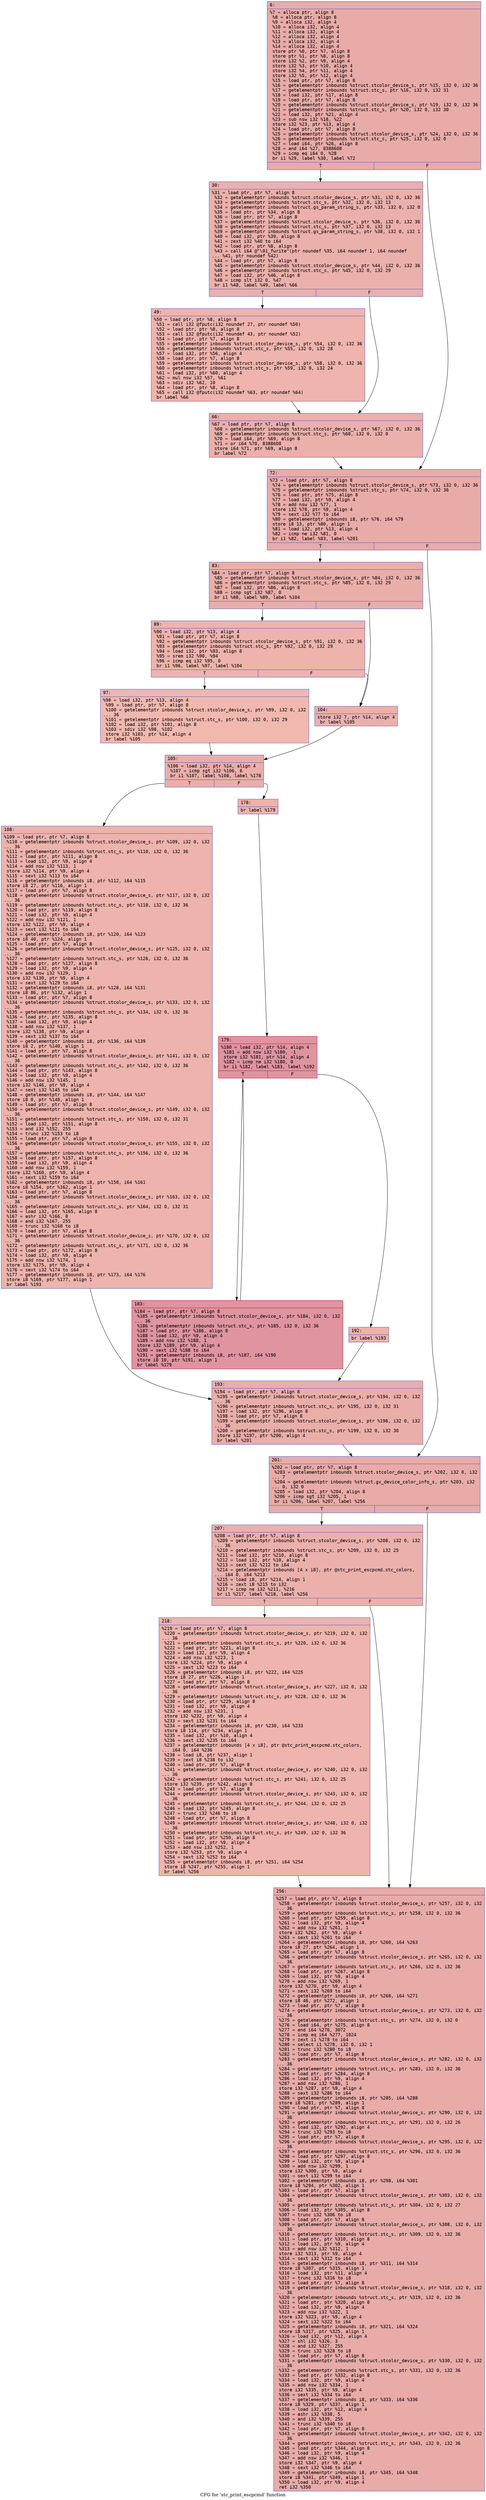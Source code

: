 digraph "CFG for 'stc_print_escpcmd' function" {
	label="CFG for 'stc_print_escpcmd' function";

	Node0x6000016a68f0 [shape=record,color="#3d50c3ff", style=filled, fillcolor="#cc403a70" fontname="Courier",label="{6:\l|  %7 = alloca ptr, align 8\l  %8 = alloca ptr, align 8\l  %9 = alloca i32, align 4\l  %10 = alloca i32, align 4\l  %11 = alloca i32, align 4\l  %12 = alloca i32, align 4\l  %13 = alloca i32, align 4\l  %14 = alloca i32, align 4\l  store ptr %0, ptr %7, align 8\l  store ptr %1, ptr %8, align 8\l  store i32 %2, ptr %9, align 4\l  store i32 %3, ptr %10, align 4\l  store i32 %4, ptr %11, align 4\l  store i32 %5, ptr %12, align 4\l  %15 = load ptr, ptr %7, align 8\l  %16 = getelementptr inbounds %struct.stcolor_device_s, ptr %15, i32 0, i32 36\l  %17 = getelementptr inbounds %struct.stc_s, ptr %16, i32 0, i32 31\l  %18 = load i32, ptr %17, align 8\l  %19 = load ptr, ptr %7, align 8\l  %20 = getelementptr inbounds %struct.stcolor_device_s, ptr %19, i32 0, i32 36\l  %21 = getelementptr inbounds %struct.stc_s, ptr %20, i32 0, i32 30\l  %22 = load i32, ptr %21, align 4\l  %23 = sub nsw i32 %18, %22\l  store i32 %23, ptr %13, align 4\l  %24 = load ptr, ptr %7, align 8\l  %25 = getelementptr inbounds %struct.stcolor_device_s, ptr %24, i32 0, i32 36\l  %26 = getelementptr inbounds %struct.stc_s, ptr %25, i32 0, i32 0\l  %27 = load i64, ptr %26, align 8\l  %28 = and i64 %27, 8388608\l  %29 = icmp eq i64 0, %28\l  br i1 %29, label %30, label %72\l|{<s0>T|<s1>F}}"];
	Node0x6000016a68f0:s0 -> Node0x6000016a6940[tooltip="6 -> 30\nProbability 50.00%" ];
	Node0x6000016a68f0:s1 -> Node0x6000016a6a30[tooltip="6 -> 72\nProbability 50.00%" ];
	Node0x6000016a6940 [shape=record,color="#3d50c3ff", style=filled, fillcolor="#d24b4070" fontname="Courier",label="{30:\l|  %31 = load ptr, ptr %7, align 8\l  %32 = getelementptr inbounds %struct.stcolor_device_s, ptr %31, i32 0, i32 36\l  %33 = getelementptr inbounds %struct.stc_s, ptr %32, i32 0, i32 13\l  %34 = getelementptr inbounds %struct.gs_param_string_s, ptr %33, i32 0, i32 0\l  %35 = load ptr, ptr %34, align 8\l  %36 = load ptr, ptr %7, align 8\l  %37 = getelementptr inbounds %struct.stcolor_device_s, ptr %36, i32 0, i32 36\l  %38 = getelementptr inbounds %struct.stc_s, ptr %37, i32 0, i32 13\l  %39 = getelementptr inbounds %struct.gs_param_string_s, ptr %38, i32 0, i32 1\l  %40 = load i32, ptr %39, align 8\l  %41 = zext i32 %40 to i64\l  %42 = load ptr, ptr %8, align 8\l  %43 = call i64 @\"\\01_fwrite\"(ptr noundef %35, i64 noundef 1, i64 noundef\l... %41, ptr noundef %42)\l  %44 = load ptr, ptr %7, align 8\l  %45 = getelementptr inbounds %struct.stcolor_device_s, ptr %44, i32 0, i32 36\l  %46 = getelementptr inbounds %struct.stc_s, ptr %45, i32 0, i32 29\l  %47 = load i32, ptr %46, align 8\l  %48 = icmp slt i32 0, %47\l  br i1 %48, label %49, label %66\l|{<s0>T|<s1>F}}"];
	Node0x6000016a6940:s0 -> Node0x6000016a6990[tooltip="30 -> 49\nProbability 50.00%" ];
	Node0x6000016a6940:s1 -> Node0x6000016a69e0[tooltip="30 -> 66\nProbability 50.00%" ];
	Node0x6000016a6990 [shape=record,color="#3d50c3ff", style=filled, fillcolor="#d8564670" fontname="Courier",label="{49:\l|  %50 = load ptr, ptr %8, align 8\l  %51 = call i32 @fputc(i32 noundef 27, ptr noundef %50)\l  %52 = load ptr, ptr %8, align 8\l  %53 = call i32 @fputc(i32 noundef 43, ptr noundef %52)\l  %54 = load ptr, ptr %7, align 8\l  %55 = getelementptr inbounds %struct.stcolor_device_s, ptr %54, i32 0, i32 36\l  %56 = getelementptr inbounds %struct.stc_s, ptr %55, i32 0, i32 28\l  %57 = load i32, ptr %56, align 4\l  %58 = load ptr, ptr %7, align 8\l  %59 = getelementptr inbounds %struct.stcolor_device_s, ptr %58, i32 0, i32 36\l  %60 = getelementptr inbounds %struct.stc_s, ptr %59, i32 0, i32 24\l  %61 = load i32, ptr %60, align 4\l  %62 = mul nsw i32 %57, %61\l  %63 = sdiv i32 %62, 10\l  %64 = load ptr, ptr %8, align 8\l  %65 = call i32 @fputc(i32 noundef %63, ptr noundef %64)\l  br label %66\l}"];
	Node0x6000016a6990 -> Node0x6000016a69e0[tooltip="49 -> 66\nProbability 100.00%" ];
	Node0x6000016a69e0 [shape=record,color="#3d50c3ff", style=filled, fillcolor="#d24b4070" fontname="Courier",label="{66:\l|  %67 = load ptr, ptr %7, align 8\l  %68 = getelementptr inbounds %struct.stcolor_device_s, ptr %67, i32 0, i32 36\l  %69 = getelementptr inbounds %struct.stc_s, ptr %68, i32 0, i32 0\l  %70 = load i64, ptr %69, align 8\l  %71 = or i64 %70, 8388608\l  store i64 %71, ptr %69, align 8\l  br label %72\l}"];
	Node0x6000016a69e0 -> Node0x6000016a6a30[tooltip="66 -> 72\nProbability 100.00%" ];
	Node0x6000016a6a30 [shape=record,color="#3d50c3ff", style=filled, fillcolor="#cc403a70" fontname="Courier",label="{72:\l|  %73 = load ptr, ptr %7, align 8\l  %74 = getelementptr inbounds %struct.stcolor_device_s, ptr %73, i32 0, i32 36\l  %75 = getelementptr inbounds %struct.stc_s, ptr %74, i32 0, i32 36\l  %76 = load ptr, ptr %75, align 8\l  %77 = load i32, ptr %9, align 4\l  %78 = add nsw i32 %77, 1\l  store i32 %78, ptr %9, align 4\l  %79 = sext i32 %77 to i64\l  %80 = getelementptr inbounds i8, ptr %76, i64 %79\l  store i8 13, ptr %80, align 1\l  %81 = load i32, ptr %13, align 4\l  %82 = icmp ne i32 %81, 0\l  br i1 %82, label %83, label %201\l|{<s0>T|<s1>F}}"];
	Node0x6000016a6a30:s0 -> Node0x6000016a6a80[tooltip="72 -> 83\nProbability 62.50%" ];
	Node0x6000016a6a30:s1 -> Node0x6000016a6df0[tooltip="72 -> 201\nProbability 37.50%" ];
	Node0x6000016a6a80 [shape=record,color="#3d50c3ff", style=filled, fillcolor="#d0473d70" fontname="Courier",label="{83:\l|  %84 = load ptr, ptr %7, align 8\l  %85 = getelementptr inbounds %struct.stcolor_device_s, ptr %84, i32 0, i32 36\l  %86 = getelementptr inbounds %struct.stc_s, ptr %85, i32 0, i32 29\l  %87 = load i32, ptr %86, align 8\l  %88 = icmp sgt i32 %87, 0\l  br i1 %88, label %89, label %104\l|{<s0>T|<s1>F}}"];
	Node0x6000016a6a80:s0 -> Node0x6000016a6ad0[tooltip="83 -> 89\nProbability 62.50%" ];
	Node0x6000016a6a80:s1 -> Node0x6000016a6b70[tooltip="83 -> 104\nProbability 37.50%" ];
	Node0x6000016a6ad0 [shape=record,color="#3d50c3ff", style=filled, fillcolor="#d6524470" fontname="Courier",label="{89:\l|  %90 = load i32, ptr %13, align 4\l  %91 = load ptr, ptr %7, align 8\l  %92 = getelementptr inbounds %struct.stcolor_device_s, ptr %91, i32 0, i32 36\l  %93 = getelementptr inbounds %struct.stc_s, ptr %92, i32 0, i32 29\l  %94 = load i32, ptr %93, align 8\l  %95 = srem i32 %90, %94\l  %96 = icmp eq i32 %95, 0\l  br i1 %96, label %97, label %104\l|{<s0>T|<s1>F}}"];
	Node0x6000016a6ad0:s0 -> Node0x6000016a6b20[tooltip="89 -> 97\nProbability 37.50%" ];
	Node0x6000016a6ad0:s1 -> Node0x6000016a6b70[tooltip="89 -> 104\nProbability 62.50%" ];
	Node0x6000016a6b20 [shape=record,color="#3d50c3ff", style=filled, fillcolor="#dc5d4a70" fontname="Courier",label="{97:\l|  %98 = load i32, ptr %13, align 4\l  %99 = load ptr, ptr %7, align 8\l  %100 = getelementptr inbounds %struct.stcolor_device_s, ptr %99, i32 0, i32\l... 36\l  %101 = getelementptr inbounds %struct.stc_s, ptr %100, i32 0, i32 29\l  %102 = load i32, ptr %101, align 8\l  %103 = sdiv i32 %98, %102\l  store i32 %103, ptr %14, align 4\l  br label %105\l}"];
	Node0x6000016a6b20 -> Node0x6000016a6bc0[tooltip="97 -> 105\nProbability 100.00%" ];
	Node0x6000016a6b70 [shape=record,color="#3d50c3ff", style=filled, fillcolor="#d24b4070" fontname="Courier",label="{104:\l|  store i32 7, ptr %14, align 4\l  br label %105\l}"];
	Node0x6000016a6b70 -> Node0x6000016a6bc0[tooltip="104 -> 105\nProbability 100.00%" ];
	Node0x6000016a6bc0 [shape=record,color="#3d50c3ff", style=filled, fillcolor="#d0473d70" fontname="Courier",label="{105:\l|  %106 = load i32, ptr %14, align 4\l  %107 = icmp sgt i32 %106, 6\l  br i1 %107, label %108, label %178\l|{<s0>T|<s1>F}}"];
	Node0x6000016a6bc0:s0 -> Node0x6000016a6c10[tooltip="105 -> 108\nProbability 50.00%" ];
	Node0x6000016a6bc0:s1 -> Node0x6000016a6c60[tooltip="105 -> 178\nProbability 50.00%" ];
	Node0x6000016a6c10 [shape=record,color="#3d50c3ff", style=filled, fillcolor="#d6524470" fontname="Courier",label="{108:\l|  %109 = load ptr, ptr %7, align 8\l  %110 = getelementptr inbounds %struct.stcolor_device_s, ptr %109, i32 0, i32\l... 36\l  %111 = getelementptr inbounds %struct.stc_s, ptr %110, i32 0, i32 36\l  %112 = load ptr, ptr %111, align 8\l  %113 = load i32, ptr %9, align 4\l  %114 = add nsw i32 %113, 1\l  store i32 %114, ptr %9, align 4\l  %115 = sext i32 %113 to i64\l  %116 = getelementptr inbounds i8, ptr %112, i64 %115\l  store i8 27, ptr %116, align 1\l  %117 = load ptr, ptr %7, align 8\l  %118 = getelementptr inbounds %struct.stcolor_device_s, ptr %117, i32 0, i32\l... 36\l  %119 = getelementptr inbounds %struct.stc_s, ptr %118, i32 0, i32 36\l  %120 = load ptr, ptr %119, align 8\l  %121 = load i32, ptr %9, align 4\l  %122 = add nsw i32 %121, 1\l  store i32 %122, ptr %9, align 4\l  %123 = sext i32 %121 to i64\l  %124 = getelementptr inbounds i8, ptr %120, i64 %123\l  store i8 40, ptr %124, align 1\l  %125 = load ptr, ptr %7, align 8\l  %126 = getelementptr inbounds %struct.stcolor_device_s, ptr %125, i32 0, i32\l... 36\l  %127 = getelementptr inbounds %struct.stc_s, ptr %126, i32 0, i32 36\l  %128 = load ptr, ptr %127, align 8\l  %129 = load i32, ptr %9, align 4\l  %130 = add nsw i32 %129, 1\l  store i32 %130, ptr %9, align 4\l  %131 = sext i32 %129 to i64\l  %132 = getelementptr inbounds i8, ptr %128, i64 %131\l  store i8 86, ptr %132, align 1\l  %133 = load ptr, ptr %7, align 8\l  %134 = getelementptr inbounds %struct.stcolor_device_s, ptr %133, i32 0, i32\l... 36\l  %135 = getelementptr inbounds %struct.stc_s, ptr %134, i32 0, i32 36\l  %136 = load ptr, ptr %135, align 8\l  %137 = load i32, ptr %9, align 4\l  %138 = add nsw i32 %137, 1\l  store i32 %138, ptr %9, align 4\l  %139 = sext i32 %137 to i64\l  %140 = getelementptr inbounds i8, ptr %136, i64 %139\l  store i8 2, ptr %140, align 1\l  %141 = load ptr, ptr %7, align 8\l  %142 = getelementptr inbounds %struct.stcolor_device_s, ptr %141, i32 0, i32\l... 36\l  %143 = getelementptr inbounds %struct.stc_s, ptr %142, i32 0, i32 36\l  %144 = load ptr, ptr %143, align 8\l  %145 = load i32, ptr %9, align 4\l  %146 = add nsw i32 %145, 1\l  store i32 %146, ptr %9, align 4\l  %147 = sext i32 %145 to i64\l  %148 = getelementptr inbounds i8, ptr %144, i64 %147\l  store i8 0, ptr %148, align 1\l  %149 = load ptr, ptr %7, align 8\l  %150 = getelementptr inbounds %struct.stcolor_device_s, ptr %149, i32 0, i32\l... 36\l  %151 = getelementptr inbounds %struct.stc_s, ptr %150, i32 0, i32 31\l  %152 = load i32, ptr %151, align 8\l  %153 = and i32 %152, 255\l  %154 = trunc i32 %153 to i8\l  %155 = load ptr, ptr %7, align 8\l  %156 = getelementptr inbounds %struct.stcolor_device_s, ptr %155, i32 0, i32\l... 36\l  %157 = getelementptr inbounds %struct.stc_s, ptr %156, i32 0, i32 36\l  %158 = load ptr, ptr %157, align 8\l  %159 = load i32, ptr %9, align 4\l  %160 = add nsw i32 %159, 1\l  store i32 %160, ptr %9, align 4\l  %161 = sext i32 %159 to i64\l  %162 = getelementptr inbounds i8, ptr %158, i64 %161\l  store i8 %154, ptr %162, align 1\l  %163 = load ptr, ptr %7, align 8\l  %164 = getelementptr inbounds %struct.stcolor_device_s, ptr %163, i32 0, i32\l... 36\l  %165 = getelementptr inbounds %struct.stc_s, ptr %164, i32 0, i32 31\l  %166 = load i32, ptr %165, align 8\l  %167 = ashr i32 %166, 8\l  %168 = and i32 %167, 255\l  %169 = trunc i32 %168 to i8\l  %170 = load ptr, ptr %7, align 8\l  %171 = getelementptr inbounds %struct.stcolor_device_s, ptr %170, i32 0, i32\l... 36\l  %172 = getelementptr inbounds %struct.stc_s, ptr %171, i32 0, i32 36\l  %173 = load ptr, ptr %172, align 8\l  %174 = load i32, ptr %9, align 4\l  %175 = add nsw i32 %174, 1\l  store i32 %175, ptr %9, align 4\l  %176 = sext i32 %174 to i64\l  %177 = getelementptr inbounds i8, ptr %173, i64 %176\l  store i8 %169, ptr %177, align 1\l  br label %193\l}"];
	Node0x6000016a6c10 -> Node0x6000016a6da0[tooltip="108 -> 193\nProbability 100.00%" ];
	Node0x6000016a6c60 [shape=record,color="#3d50c3ff", style=filled, fillcolor="#d6524470" fontname="Courier",label="{178:\l|  br label %179\l}"];
	Node0x6000016a6c60 -> Node0x6000016a6cb0[tooltip="178 -> 179\nProbability 100.00%" ];
	Node0x6000016a6cb0 [shape=record,color="#b70d28ff", style=filled, fillcolor="#b70d2870" fontname="Courier",label="{179:\l|  %180 = load i32, ptr %14, align 4\l  %181 = add nsw i32 %180, -1\l  store i32 %181, ptr %14, align 4\l  %182 = icmp ne i32 %180, 0\l  br i1 %182, label %183, label %192\l|{<s0>T|<s1>F}}"];
	Node0x6000016a6cb0:s0 -> Node0x6000016a6d00[tooltip="179 -> 183\nProbability 96.88%" ];
	Node0x6000016a6cb0:s1 -> Node0x6000016a6d50[tooltip="179 -> 192\nProbability 3.12%" ];
	Node0x6000016a6d00 [shape=record,color="#b70d28ff", style=filled, fillcolor="#b70d2870" fontname="Courier",label="{183:\l|  %184 = load ptr, ptr %7, align 8\l  %185 = getelementptr inbounds %struct.stcolor_device_s, ptr %184, i32 0, i32\l... 36\l  %186 = getelementptr inbounds %struct.stc_s, ptr %185, i32 0, i32 36\l  %187 = load ptr, ptr %186, align 8\l  %188 = load i32, ptr %9, align 4\l  %189 = add nsw i32 %188, 1\l  store i32 %189, ptr %9, align 4\l  %190 = sext i32 %188 to i64\l  %191 = getelementptr inbounds i8, ptr %187, i64 %190\l  store i8 10, ptr %191, align 1\l  br label %179\l}"];
	Node0x6000016a6d00 -> Node0x6000016a6cb0[tooltip="183 -> 179\nProbability 100.00%" ];
	Node0x6000016a6d50 [shape=record,color="#3d50c3ff", style=filled, fillcolor="#d6524470" fontname="Courier",label="{192:\l|  br label %193\l}"];
	Node0x6000016a6d50 -> Node0x6000016a6da0[tooltip="192 -> 193\nProbability 100.00%" ];
	Node0x6000016a6da0 [shape=record,color="#3d50c3ff", style=filled, fillcolor="#d0473d70" fontname="Courier",label="{193:\l|  %194 = load ptr, ptr %7, align 8\l  %195 = getelementptr inbounds %struct.stcolor_device_s, ptr %194, i32 0, i32\l... 36\l  %196 = getelementptr inbounds %struct.stc_s, ptr %195, i32 0, i32 31\l  %197 = load i32, ptr %196, align 8\l  %198 = load ptr, ptr %7, align 8\l  %199 = getelementptr inbounds %struct.stcolor_device_s, ptr %198, i32 0, i32\l... 36\l  %200 = getelementptr inbounds %struct.stc_s, ptr %199, i32 0, i32 30\l  store i32 %197, ptr %200, align 4\l  br label %201\l}"];
	Node0x6000016a6da0 -> Node0x6000016a6df0[tooltip="193 -> 201\nProbability 100.00%" ];
	Node0x6000016a6df0 [shape=record,color="#3d50c3ff", style=filled, fillcolor="#cc403a70" fontname="Courier",label="{201:\l|  %202 = load ptr, ptr %7, align 8\l  %203 = getelementptr inbounds %struct.stcolor_device_s, ptr %202, i32 0, i32\l... 7\l  %204 = getelementptr inbounds %struct.gx_device_color_info_s, ptr %203, i32\l... 0, i32 0\l  %205 = load i32, ptr %204, align 8\l  %206 = icmp sgt i32 %205, 1\l  br i1 %206, label %207, label %256\l|{<s0>T|<s1>F}}"];
	Node0x6000016a6df0:s0 -> Node0x6000016a6e40[tooltip="201 -> 207\nProbability 50.00%" ];
	Node0x6000016a6df0:s1 -> Node0x6000016a6ee0[tooltip="201 -> 256\nProbability 50.00%" ];
	Node0x6000016a6e40 [shape=record,color="#3d50c3ff", style=filled, fillcolor="#d24b4070" fontname="Courier",label="{207:\l|  %208 = load ptr, ptr %7, align 8\l  %209 = getelementptr inbounds %struct.stcolor_device_s, ptr %208, i32 0, i32\l... 36\l  %210 = getelementptr inbounds %struct.stc_s, ptr %209, i32 0, i32 25\l  %211 = load i32, ptr %210, align 8\l  %212 = load i32, ptr %10, align 4\l  %213 = sext i32 %212 to i64\l  %214 = getelementptr inbounds [4 x i8], ptr @stc_print_escpcmd.stc_colors,\l... i64 0, i64 %213\l  %215 = load i8, ptr %214, align 1\l  %216 = zext i8 %215 to i32\l  %217 = icmp ne i32 %211, %216\l  br i1 %217, label %218, label %256\l|{<s0>T|<s1>F}}"];
	Node0x6000016a6e40:s0 -> Node0x6000016a6e90[tooltip="207 -> 218\nProbability 50.00%" ];
	Node0x6000016a6e40:s1 -> Node0x6000016a6ee0[tooltip="207 -> 256\nProbability 50.00%" ];
	Node0x6000016a6e90 [shape=record,color="#3d50c3ff", style=filled, fillcolor="#d8564670" fontname="Courier",label="{218:\l|  %219 = load ptr, ptr %7, align 8\l  %220 = getelementptr inbounds %struct.stcolor_device_s, ptr %219, i32 0, i32\l... 36\l  %221 = getelementptr inbounds %struct.stc_s, ptr %220, i32 0, i32 36\l  %222 = load ptr, ptr %221, align 8\l  %223 = load i32, ptr %9, align 4\l  %224 = add nsw i32 %223, 1\l  store i32 %224, ptr %9, align 4\l  %225 = sext i32 %223 to i64\l  %226 = getelementptr inbounds i8, ptr %222, i64 %225\l  store i8 27, ptr %226, align 1\l  %227 = load ptr, ptr %7, align 8\l  %228 = getelementptr inbounds %struct.stcolor_device_s, ptr %227, i32 0, i32\l... 36\l  %229 = getelementptr inbounds %struct.stc_s, ptr %228, i32 0, i32 36\l  %230 = load ptr, ptr %229, align 8\l  %231 = load i32, ptr %9, align 4\l  %232 = add nsw i32 %231, 1\l  store i32 %232, ptr %9, align 4\l  %233 = sext i32 %231 to i64\l  %234 = getelementptr inbounds i8, ptr %230, i64 %233\l  store i8 114, ptr %234, align 1\l  %235 = load i32, ptr %10, align 4\l  %236 = sext i32 %235 to i64\l  %237 = getelementptr inbounds [4 x i8], ptr @stc_print_escpcmd.stc_colors,\l... i64 0, i64 %236\l  %238 = load i8, ptr %237, align 1\l  %239 = zext i8 %238 to i32\l  %240 = load ptr, ptr %7, align 8\l  %241 = getelementptr inbounds %struct.stcolor_device_s, ptr %240, i32 0, i32\l... 36\l  %242 = getelementptr inbounds %struct.stc_s, ptr %241, i32 0, i32 25\l  store i32 %239, ptr %242, align 8\l  %243 = load ptr, ptr %7, align 8\l  %244 = getelementptr inbounds %struct.stcolor_device_s, ptr %243, i32 0, i32\l... 36\l  %245 = getelementptr inbounds %struct.stc_s, ptr %244, i32 0, i32 25\l  %246 = load i32, ptr %245, align 8\l  %247 = trunc i32 %246 to i8\l  %248 = load ptr, ptr %7, align 8\l  %249 = getelementptr inbounds %struct.stcolor_device_s, ptr %248, i32 0, i32\l... 36\l  %250 = getelementptr inbounds %struct.stc_s, ptr %249, i32 0, i32 36\l  %251 = load ptr, ptr %250, align 8\l  %252 = load i32, ptr %9, align 4\l  %253 = add nsw i32 %252, 1\l  store i32 %253, ptr %9, align 4\l  %254 = sext i32 %252 to i64\l  %255 = getelementptr inbounds i8, ptr %251, i64 %254\l  store i8 %247, ptr %255, align 1\l  br label %256\l}"];
	Node0x6000016a6e90 -> Node0x6000016a6ee0[tooltip="218 -> 256\nProbability 100.00%" ];
	Node0x6000016a6ee0 [shape=record,color="#3d50c3ff", style=filled, fillcolor="#cc403a70" fontname="Courier",label="{256:\l|  %257 = load ptr, ptr %7, align 8\l  %258 = getelementptr inbounds %struct.stcolor_device_s, ptr %257, i32 0, i32\l... 36\l  %259 = getelementptr inbounds %struct.stc_s, ptr %258, i32 0, i32 36\l  %260 = load ptr, ptr %259, align 8\l  %261 = load i32, ptr %9, align 4\l  %262 = add nsw i32 %261, 1\l  store i32 %262, ptr %9, align 4\l  %263 = sext i32 %261 to i64\l  %264 = getelementptr inbounds i8, ptr %260, i64 %263\l  store i8 27, ptr %264, align 1\l  %265 = load ptr, ptr %7, align 8\l  %266 = getelementptr inbounds %struct.stcolor_device_s, ptr %265, i32 0, i32\l... 36\l  %267 = getelementptr inbounds %struct.stc_s, ptr %266, i32 0, i32 36\l  %268 = load ptr, ptr %267, align 8\l  %269 = load i32, ptr %9, align 4\l  %270 = add nsw i32 %269, 1\l  store i32 %270, ptr %9, align 4\l  %271 = sext i32 %269 to i64\l  %272 = getelementptr inbounds i8, ptr %268, i64 %271\l  store i8 46, ptr %272, align 1\l  %273 = load ptr, ptr %7, align 8\l  %274 = getelementptr inbounds %struct.stcolor_device_s, ptr %273, i32 0, i32\l... 36\l  %275 = getelementptr inbounds %struct.stc_s, ptr %274, i32 0, i32 0\l  %276 = load i64, ptr %275, align 8\l  %277 = and i64 %276, 3072\l  %278 = icmp eq i64 %277, 1024\l  %279 = zext i1 %278 to i64\l  %280 = select i1 %278, i32 0, i32 1\l  %281 = trunc i32 %280 to i8\l  %282 = load ptr, ptr %7, align 8\l  %283 = getelementptr inbounds %struct.stcolor_device_s, ptr %282, i32 0, i32\l... 36\l  %284 = getelementptr inbounds %struct.stc_s, ptr %283, i32 0, i32 36\l  %285 = load ptr, ptr %284, align 8\l  %286 = load i32, ptr %9, align 4\l  %287 = add nsw i32 %286, 1\l  store i32 %287, ptr %9, align 4\l  %288 = sext i32 %286 to i64\l  %289 = getelementptr inbounds i8, ptr %285, i64 %288\l  store i8 %281, ptr %289, align 1\l  %290 = load ptr, ptr %7, align 8\l  %291 = getelementptr inbounds %struct.stcolor_device_s, ptr %290, i32 0, i32\l... 36\l  %292 = getelementptr inbounds %struct.stc_s, ptr %291, i32 0, i32 26\l  %293 = load i32, ptr %292, align 4\l  %294 = trunc i32 %293 to i8\l  %295 = load ptr, ptr %7, align 8\l  %296 = getelementptr inbounds %struct.stcolor_device_s, ptr %295, i32 0, i32\l... 36\l  %297 = getelementptr inbounds %struct.stc_s, ptr %296, i32 0, i32 36\l  %298 = load ptr, ptr %297, align 8\l  %299 = load i32, ptr %9, align 4\l  %300 = add nsw i32 %299, 1\l  store i32 %300, ptr %9, align 4\l  %301 = sext i32 %299 to i64\l  %302 = getelementptr inbounds i8, ptr %298, i64 %301\l  store i8 %294, ptr %302, align 1\l  %303 = load ptr, ptr %7, align 8\l  %304 = getelementptr inbounds %struct.stcolor_device_s, ptr %303, i32 0, i32\l... 36\l  %305 = getelementptr inbounds %struct.stc_s, ptr %304, i32 0, i32 27\l  %306 = load i32, ptr %305, align 8\l  %307 = trunc i32 %306 to i8\l  %308 = load ptr, ptr %7, align 8\l  %309 = getelementptr inbounds %struct.stcolor_device_s, ptr %308, i32 0, i32\l... 36\l  %310 = getelementptr inbounds %struct.stc_s, ptr %309, i32 0, i32 36\l  %311 = load ptr, ptr %310, align 8\l  %312 = load i32, ptr %9, align 4\l  %313 = add nsw i32 %312, 1\l  store i32 %313, ptr %9, align 4\l  %314 = sext i32 %312 to i64\l  %315 = getelementptr inbounds i8, ptr %311, i64 %314\l  store i8 %307, ptr %315, align 1\l  %316 = load i32, ptr %11, align 4\l  %317 = trunc i32 %316 to i8\l  %318 = load ptr, ptr %7, align 8\l  %319 = getelementptr inbounds %struct.stcolor_device_s, ptr %318, i32 0, i32\l... 36\l  %320 = getelementptr inbounds %struct.stc_s, ptr %319, i32 0, i32 36\l  %321 = load ptr, ptr %320, align 8\l  %322 = load i32, ptr %9, align 4\l  %323 = add nsw i32 %322, 1\l  store i32 %323, ptr %9, align 4\l  %324 = sext i32 %322 to i64\l  %325 = getelementptr inbounds i8, ptr %321, i64 %324\l  store i8 %317, ptr %325, align 1\l  %326 = load i32, ptr %12, align 4\l  %327 = shl i32 %326, 3\l  %328 = and i32 %327, 255\l  %329 = trunc i32 %328 to i8\l  %330 = load ptr, ptr %7, align 8\l  %331 = getelementptr inbounds %struct.stcolor_device_s, ptr %330, i32 0, i32\l... 36\l  %332 = getelementptr inbounds %struct.stc_s, ptr %331, i32 0, i32 36\l  %333 = load ptr, ptr %332, align 8\l  %334 = load i32, ptr %9, align 4\l  %335 = add nsw i32 %334, 1\l  store i32 %335, ptr %9, align 4\l  %336 = sext i32 %334 to i64\l  %337 = getelementptr inbounds i8, ptr %333, i64 %336\l  store i8 %329, ptr %337, align 1\l  %338 = load i32, ptr %12, align 4\l  %339 = ashr i32 %338, 5\l  %340 = and i32 %339, 255\l  %341 = trunc i32 %340 to i8\l  %342 = load ptr, ptr %7, align 8\l  %343 = getelementptr inbounds %struct.stcolor_device_s, ptr %342, i32 0, i32\l... 36\l  %344 = getelementptr inbounds %struct.stc_s, ptr %343, i32 0, i32 36\l  %345 = load ptr, ptr %344, align 8\l  %346 = load i32, ptr %9, align 4\l  %347 = add nsw i32 %346, 1\l  store i32 %347, ptr %9, align 4\l  %348 = sext i32 %346 to i64\l  %349 = getelementptr inbounds i8, ptr %345, i64 %348\l  store i8 %341, ptr %349, align 1\l  %350 = load i32, ptr %9, align 4\l  ret i32 %350\l}"];
}
